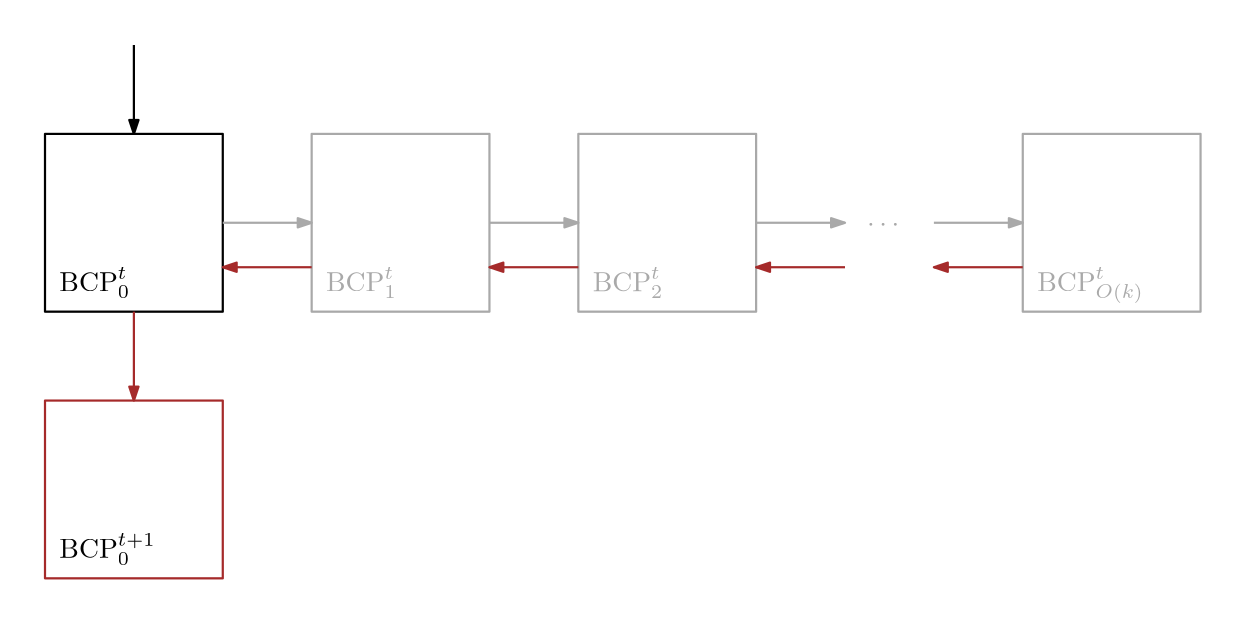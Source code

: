 <?xml version="1.0"?>
<!DOCTYPE ipe SYSTEM "ipe.dtd">
<ipe version="70206" creator="Ipe 7.2.7">
<info created="D:20190205022745" modified="D:20190205022745"/>
<ipestyle name="basic">
<symbol name="arrow/arc(spx)">
<path stroke="sym-stroke" fill="sym-stroke" pen="sym-pen">
0 0 m
-1 0.333 l
-1 -0.333 l
h
</path>
</symbol>
<symbol name="arrow/farc(spx)">
<path stroke="sym-stroke" fill="white" pen="sym-pen">
0 0 m
-1 0.333 l
-1 -0.333 l
h
</path>
</symbol>
<symbol name="arrow/ptarc(spx)">
<path stroke="sym-stroke" fill="sym-stroke" pen="sym-pen">
0 0 m
-1 0.333 l
-0.8 0 l
-1 -0.333 l
h
</path>
</symbol>
<symbol name="arrow/fptarc(spx)">
<path stroke="sym-stroke" fill="white" pen="sym-pen">
0 0 m
-1 0.333 l
-0.8 0 l
-1 -0.333 l
h
</path>
</symbol>
<symbol name="mark/circle(sx)" transformations="translations">
<path fill="sym-stroke">
0.6 0 0 0.6 0 0 e
0.4 0 0 0.4 0 0 e
</path>
</symbol>
<symbol name="mark/disk(sx)" transformations="translations">
<path fill="sym-stroke">
0.6 0 0 0.6 0 0 e
</path>
</symbol>
<symbol name="mark/fdisk(sfx)" transformations="translations">
<group>
<path fill="sym-fill">
0.5 0 0 0.5 0 0 e
</path>
<path fill="sym-stroke" fillrule="eofill">
0.6 0 0 0.6 0 0 e
0.4 0 0 0.4 0 0 e
</path>
</group>
</symbol>
<symbol name="mark/box(sx)" transformations="translations">
<path fill="sym-stroke" fillrule="eofill">
-0.6 -0.6 m
0.6 -0.6 l
0.6 0.6 l
-0.6 0.6 l
h
-0.4 -0.4 m
0.4 -0.4 l
0.4 0.4 l
-0.4 0.4 l
h
</path>
</symbol>
<symbol name="mark/square(sx)" transformations="translations">
<path fill="sym-stroke">
-0.6 -0.6 m
0.6 -0.6 l
0.6 0.6 l
-0.6 0.6 l
h
</path>
</symbol>
<symbol name="mark/fsquare(sfx)" transformations="translations">
<group>
<path fill="sym-fill">
-0.5 -0.5 m
0.5 -0.5 l
0.5 0.5 l
-0.5 0.5 l
h
</path>
<path fill="sym-stroke" fillrule="eofill">
-0.6 -0.6 m
0.6 -0.6 l
0.6 0.6 l
-0.6 0.6 l
h
-0.4 -0.4 m
0.4 -0.4 l
0.4 0.4 l
-0.4 0.4 l
h
</path>
</group>
</symbol>
<symbol name="mark/cross(sx)" transformations="translations">
<group>
<path fill="sym-stroke">
-0.43 -0.57 m
0.57 0.43 l
0.43 0.57 l
-0.57 -0.43 l
h
</path>
<path fill="sym-stroke">
-0.43 0.57 m
0.57 -0.43 l
0.43 -0.57 l
-0.57 0.43 l
h
</path>
</group>
</symbol>
<symbol name="arrow/fnormal(spx)">
<path stroke="sym-stroke" fill="white" pen="sym-pen">
0 0 m
-1 0.333 l
-1 -0.333 l
h
</path>
</symbol>
<symbol name="arrow/pointed(spx)">
<path stroke="sym-stroke" fill="sym-stroke" pen="sym-pen">
0 0 m
-1 0.333 l
-0.8 0 l
-1 -0.333 l
h
</path>
</symbol>
<symbol name="arrow/fpointed(spx)">
<path stroke="sym-stroke" fill="white" pen="sym-pen">
0 0 m
-1 0.333 l
-0.8 0 l
-1 -0.333 l
h
</path>
</symbol>
<symbol name="arrow/linear(spx)">
<path stroke="sym-stroke" pen="sym-pen">
-1 0.333 m
0 0 l
-1 -0.333 l
</path>
</symbol>
<symbol name="arrow/fdouble(spx)">
<path stroke="sym-stroke" fill="white" pen="sym-pen">
0 0 m
-1 0.333 l
-1 -0.333 l
h
-1 0 m
-2 0.333 l
-2 -0.333 l
h
</path>
</symbol>
<symbol name="arrow/double(spx)">
<path stroke="sym-stroke" fill="sym-stroke" pen="sym-pen">
0 0 m
-1 0.333 l
-1 -0.333 l
h
-1 0 m
-2 0.333 l
-2 -0.333 l
h
</path>
</symbol>
<pen name="heavier" value="0.8"/>
<pen name="fat" value="1.2"/>
<pen name="ultrafat" value="2"/>
<symbolsize name="large" value="5"/>
<symbolsize name="small" value="2"/>
<symbolsize name="tiny" value="1.1"/>
<arrowsize name="large" value="10"/>
<arrowsize name="small" value="5"/>
<arrowsize name="tiny" value="3"/>
<color name="red" value="1 0 0"/>
<color name="green" value="0 1 0"/>
<color name="blue" value="0 0 1"/>
<color name="yellow" value="1 1 0"/>
<color name="orange" value="1 0.647 0"/>
<color name="gold" value="1 0.843 0"/>
<color name="purple" value="0.627 0.125 0.941"/>
<color name="gray" value="0.745"/>
<color name="brown" value="0.647 0.165 0.165"/>
<color name="navy" value="0 0 0.502"/>
<color name="pink" value="1 0.753 0.796"/>
<color name="seagreen" value="0.18 0.545 0.341"/>
<color name="turquoise" value="0.251 0.878 0.816"/>
<color name="violet" value="0.933 0.51 0.933"/>
<color name="darkblue" value="0 0 0.545"/>
<color name="darkcyan" value="0 0.545 0.545"/>
<color name="darkgray" value="0.663"/>
<color name="darkgreen" value="0 0.392 0"/>
<color name="darkmagenta" value="0.545 0 0.545"/>
<color name="darkorange" value="1 0.549 0"/>
<color name="darkred" value="0.545 0 0"/>
<color name="lightblue" value="0.678 0.847 0.902"/>
<color name="lightcyan" value="0.878 1 1"/>
<color name="lightgray" value="0.827"/>
<color name="lightgreen" value="0.565 0.933 0.565"/>
<color name="lightyellow" value="1 1 0.878"/>
<dashstyle name="dashed" value="[4] 0"/>
<dashstyle name="dotted" value="[1 3] 0"/>
<dashstyle name="dash dotted" value="[4 2 1 2] 0"/>
<dashstyle name="dash dot dotted" value="[4 2 1 2 1 2] 0"/>
<textsize name="large" value="\large"/>
<textsize name="small" value="\small"/>
<textsize name="tiny" value="\tiny"/>
<textsize name="Large" value="\Large"/>
<textsize name="LARGE" value="\LARGE"/>
<textsize name="huge" value="\huge"/>
<textsize name="Huge" value="\Huge"/>
<textsize name="footnote" value="\footnotesize"/>
<textstyle name="center" begin="\begin{center}" end="\end{center}"/>
<textstyle name="itemize" begin="\begin{itemize}" end="\end{itemize}"/>
<textstyle name="item" begin="\begin{itemize}\item{}" end="\end{itemize}"/>
<gridsize name="4 pts" value="4"/>
<gridsize name="8 pts (~3 mm)" value="8"/>
<gridsize name="16 pts (~6 mm)" value="16"/>
<gridsize name="32 pts (~12 mm)" value="32"/>
<gridsize name="10 pts (~3.5 mm)" value="10"/>
<gridsize name="20 pts (~7 mm)" value="20"/>
<gridsize name="14 pts (~5 mm)" value="14"/>
<gridsize name="28 pts (~10 mm)" value="28"/>
<gridsize name="56 pts (~20 mm)" value="56"/>
<anglesize name="90 deg" value="90"/>
<anglesize name="60 deg" value="60"/>
<anglesize name="45 deg" value="45"/>
<anglesize name="30 deg" value="30"/>
<anglesize name="22.5 deg" value="22.5"/>
<opacity name="10%" value="0.1"/>
<opacity name="30%" value="0.3"/>
<opacity name="50%" value="0.5"/>
<opacity name="75%" value="0.75"/>
<tiling name="falling" angle="-60" step="4" width="1"/>
<tiling name="rising" angle="30" step="4" width="1"/>
</ipestyle>
<page>
<layer name="alpha"/>
<layer name="ds0"/>
<layer name="ds_plus"/>
<layer name="arrows"/>
<layer name="arrows_time"/>
<layer name="ds0_next"/>
<layer name="arrows_back"/>
<view layers="alpha ds0 ds_plus arrows arrows_time ds0_next arrows_back" active="alpha"/>
<path layer="ds0" matrix="1 0 0 1 0 -16" stroke="black" pen="heavier">
96 720 m
96 656 l
160 656 l
160 720 l
h
</path>
<text matrix="1 0 0 1 -10.8318 -8.61728" transformations="translations" pos="112 656" stroke="black" type="label" width="25.502" height="8.637" depth="2.46" valign="baseline" style="math">\mathrm{BCP}_0^{t}</text>
<path layer="ds_plus" matrix="1 0 0 1 96 -16" stroke="darkgray" pen="heavier">
96 720 m
96 656 l
160 656 l
160 720 l
h
</path>
<text matrix="1 0 0 1 85.1682 -8.61728" transformations="translations" pos="112 656" stroke="darkgray" type="label" width="25.502" height="8.637" depth="2.46" valign="baseline" style="math">\mathrm{BCP}_1^t</text>
<path matrix="1 0 0 1 192 -16" stroke="darkgray" pen="heavier">
96 720 m
96 656 l
160 656 l
160 720 l
h
</path>
<text matrix="1 0 0 1 181.168 -8.61728" transformations="translations" pos="112 656" stroke="darkgray" type="label" width="25.502" height="8.637" depth="2.46" valign="baseline" style="math">\mathrm{BCP}_2^t</text>
<path layer="arrows" stroke="darkgray" pen="heavier" arrow="normal/small">
160 672 m
192 672 l
</path>
<path stroke="darkgray" pen="heavier" arrow="normal/small">
256 672 m
288 672 l
</path>
<path stroke="darkgray" pen="heavier" arrow="normal/small">
352 672 m
384 672 l
</path>
<path matrix="1 0 0 1 -32 0" stroke="darkgray" pen="heavier" arrow="normal/small">
448 672 m
480 672 l
</path>
<text matrix="1 0 0 1 -104.053 -1.05038" transformations="translations" pos="496 672" stroke="darkgray" type="label" width="13.284" height="1.052" depth="0" valign="baseline">\dots</text>
<path layer="arrows_time" stroke="brown" pen="heavier" arrow="normal/small">
128 640 m
128 608 l
</path>
<path layer="ds0_next" matrix="1 0 0 1 0 -112" stroke="brown" pen="heavier">
96 720 m
96 656 l
160 656 l
160 720 l
h
</path>
<text matrix="1 0 0 1 -10.8318 -104.617" transformations="translations" pos="112 656" stroke="black" type="label" width="34.627" height="8.843" depth="2.57" valign="baseline" style="math">\mathrm{BCP}_0^{t+1}</text>
<path layer="arrows_time" matrix="1 0 0 1 0 96" stroke="black" pen="heavier" arrow="normal/small">
128 640 m
128 608 l
</path>
<path layer="ds_plus" matrix="1 0 0 1 352 -16" stroke="darkgray" pen="heavier">
96 720 m
96 656 l
160 656 l
160 720 l
h
</path>
<text matrix="1 0 0 1 341.168 -8.61728" transformations="translations" pos="112 656" stroke="darkgray" type="label" width="38.435" height="8.637" depth="4.22" valign="baseline" style="math">\mathrm{BCP}_{O(k)}^t</text>
<path layer="arrows_back" stroke="brown" pen="heavier" arrow="normal/small">
448 656 m
416 656 l
</path>
<path matrix="1 0 0 1 -64 0" stroke="brown" pen="heavier" arrow="normal/small">
448 656 m
416 656 l
</path>
<path matrix="1 0 0 1 -160 0" stroke="brown" pen="heavier" arrow="normal/small">
448 656 m
416 656 l
</path>
<path matrix="1 0 0 1 -256 0" stroke="brown" pen="heavier" arrow="normal/small">
448 656 m
416 656 l
</path>
<path layer="alpha" stroke="white">
80 752 m
80 528 l
528 528 l
528 752 l
h
</path>
</page>
</ipe>
